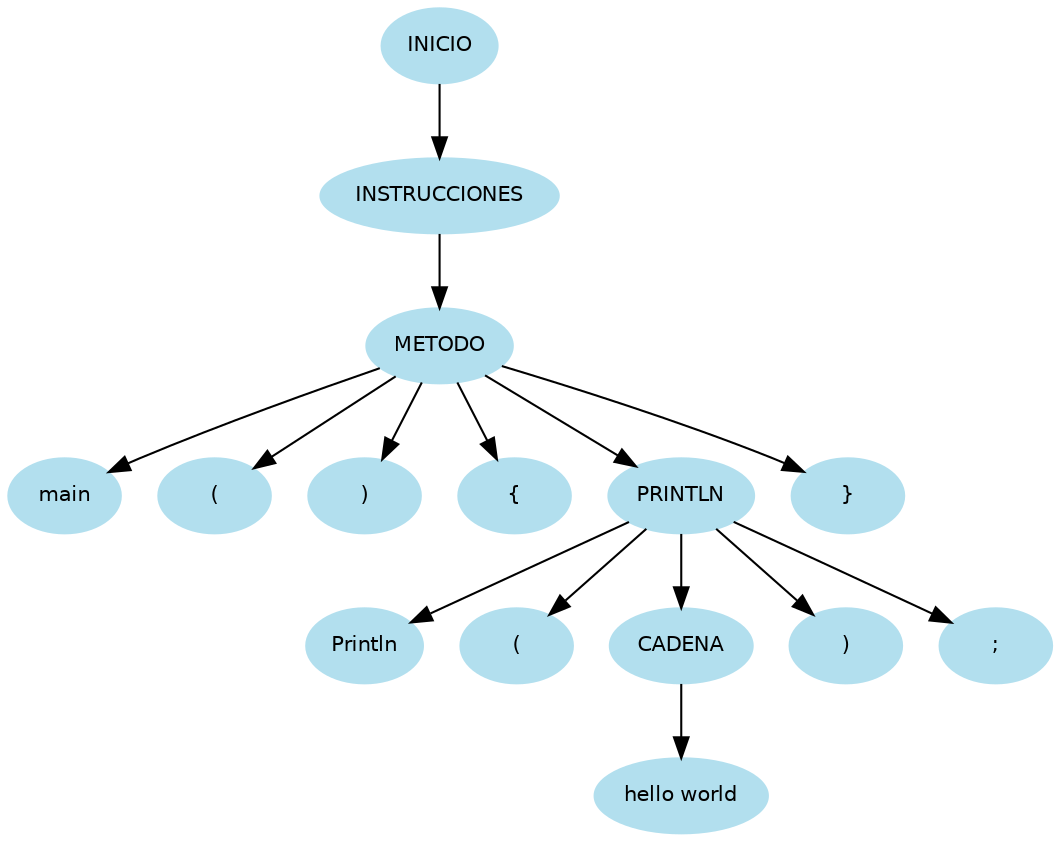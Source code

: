 digraph arbolAST{
node [shape=oval, style=filled, color=lightblue2, fontname=Helvetica, fontsize=10];
edge [fontname=Helvetica, fontsize=10];
n0[label="INICIO"];
n1[label="INSTRUCCIONES"];
n0 -> n1;
n2[label="METODO"];
n1 -> n2;
n3[label="main"];
n2 -> n3;
n4[label="("];
n2 -> n4;
n5[label=")"];
n2 -> n5;
n6[label="{"];
n2 -> n6;
n7[label="PRINTLN"];
n2 -> n7;
n8[label="Println"];
n7 -> n8;
n9[label="("];
n7 -> n9;
n10[label="CADENA"];
n7 -> n10;
n11[label="hello world"];
n10 -> n11;
n12[label=")"];
n7 -> n12;
n13[label=";"];
n7 -> n13;
n14[label="}"];
n2 -> n14;
}